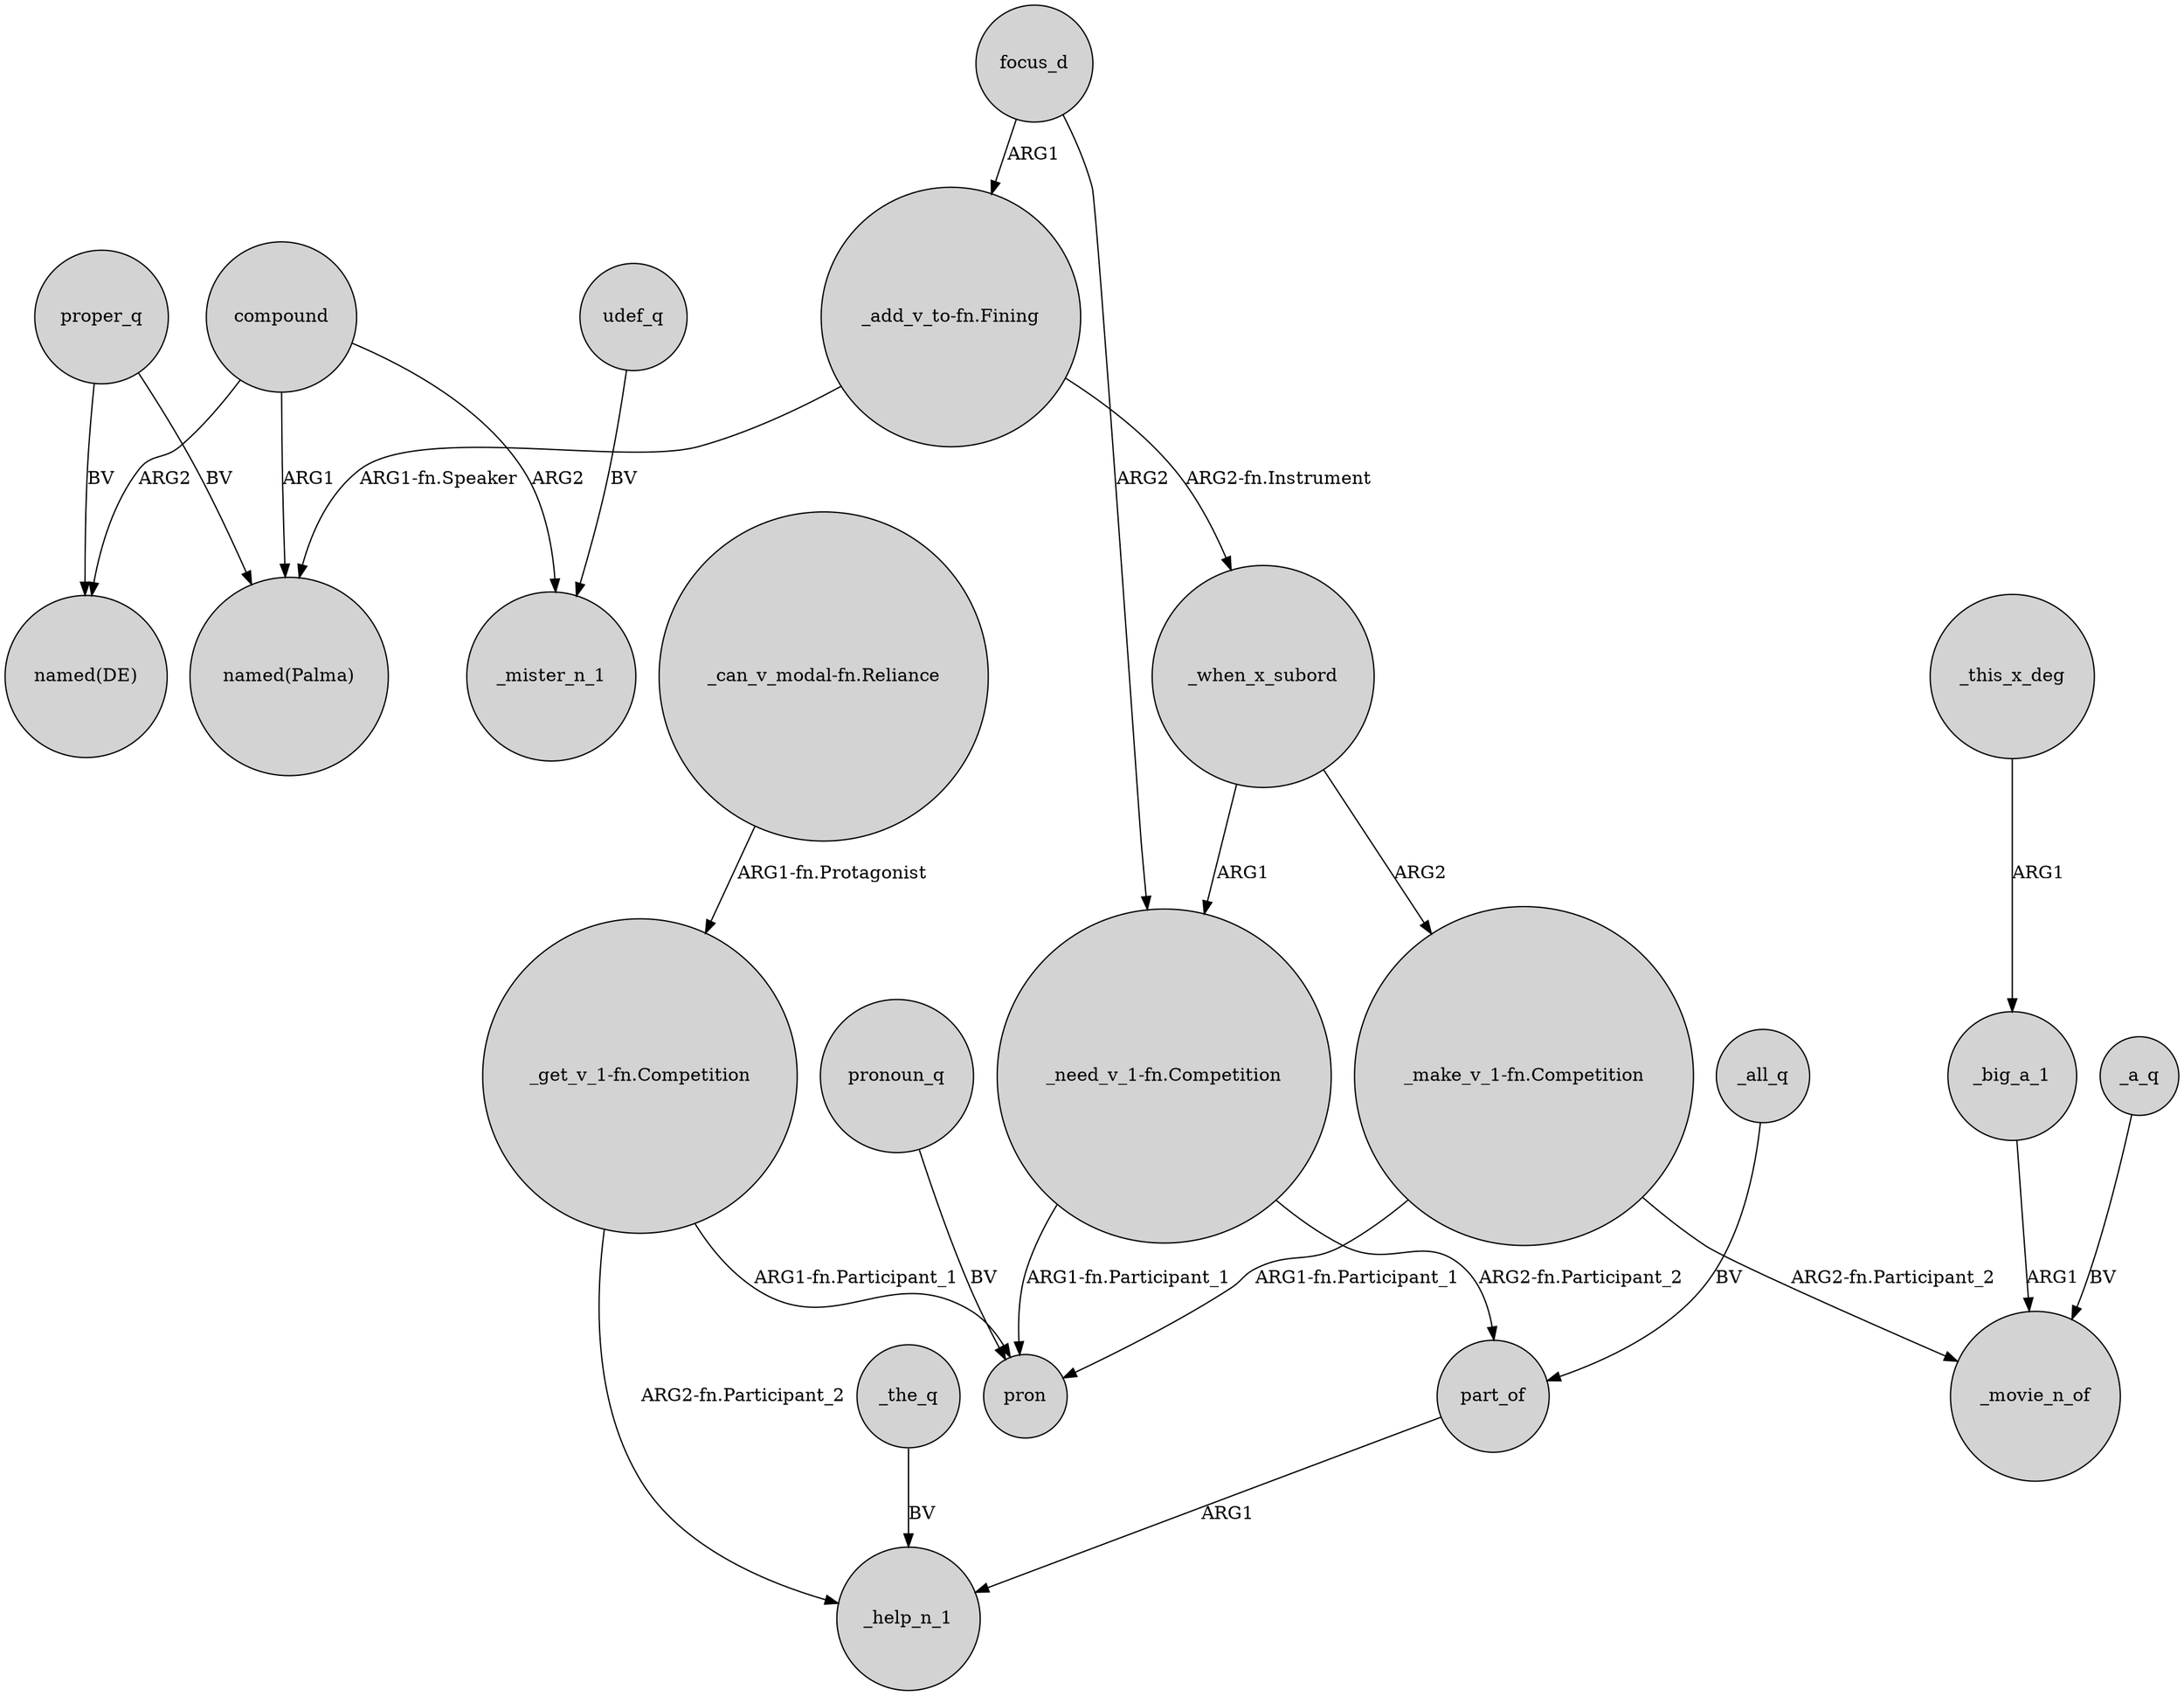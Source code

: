 digraph {
	node [shape=circle style=filled]
	proper_q -> "named(DE)" [label=BV]
	compound -> _mister_n_1 [label=ARG2]
	_the_q -> _help_n_1 [label=BV]
	_when_x_subord -> "_make_v_1-fn.Competition" [label=ARG2]
	"_get_v_1-fn.Competition" -> _help_n_1 [label="ARG2-fn.Participant_2"]
	"_get_v_1-fn.Competition" -> pron [label="ARG1-fn.Participant_1"]
	"_can_v_modal-fn.Reliance" -> "_get_v_1-fn.Competition" [label="ARG1-fn.Protagonist"]
	_all_q -> part_of [label=BV]
	udef_q -> _mister_n_1 [label=BV]
	part_of -> _help_n_1 [label=ARG1]
	"_add_v_to-fn.Fining" -> "named(Palma)" [label="ARG1-fn.Speaker"]
	"_need_v_1-fn.Competition" -> pron [label="ARG1-fn.Participant_1"]
	pronoun_q -> pron [label=BV]
	compound -> "named(DE)" [label=ARG2]
	focus_d -> "_add_v_to-fn.Fining" [label=ARG1]
	"_make_v_1-fn.Competition" -> pron [label="ARG1-fn.Participant_1"]
	focus_d -> "_need_v_1-fn.Competition" [label=ARG2]
	compound -> "named(Palma)" [label=ARG1]
	"_need_v_1-fn.Competition" -> part_of [label="ARG2-fn.Participant_2"]
	proper_q -> "named(Palma)" [label=BV]
	"_add_v_to-fn.Fining" -> _when_x_subord [label="ARG2-fn.Instrument"]
	_this_x_deg -> _big_a_1 [label=ARG1]
	_when_x_subord -> "_need_v_1-fn.Competition" [label=ARG1]
	_a_q -> _movie_n_of [label=BV]
	_big_a_1 -> _movie_n_of [label=ARG1]
	"_make_v_1-fn.Competition" -> _movie_n_of [label="ARG2-fn.Participant_2"]
}
